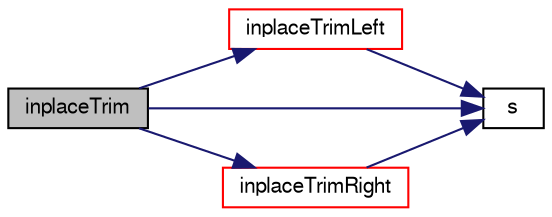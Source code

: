 digraph "inplaceTrim"
{
  bgcolor="transparent";
  edge [fontname="FreeSans",fontsize="10",labelfontname="FreeSans",labelfontsize="10"];
  node [fontname="FreeSans",fontsize="10",shape=record];
  rankdir="LR";
  Node1744 [label="inplaceTrim",height=0.2,width=0.4,color="black", fillcolor="grey75", style="filled", fontcolor="black"];
  Node1744 -> Node1745 [color="midnightblue",fontsize="10",style="solid",fontname="FreeSans"];
  Node1745 [label="inplaceTrimLeft",height=0.2,width=0.4,color="red",URL="$a21166.html#afa4a449abe8c1e46b109802919d0f1c5",tooltip="Trim leading whitespace inplace. "];
  Node1745 -> Node1747 [color="midnightblue",fontsize="10",style="solid",fontname="FreeSans"];
  Node1747 [label="s",height=0.2,width=0.4,color="black",URL="$a18905.html#abb9c4233033fad2ad0206cd4adad3b9f"];
  Node1744 -> Node1748 [color="midnightblue",fontsize="10",style="solid",fontname="FreeSans"];
  Node1748 [label="inplaceTrimRight",height=0.2,width=0.4,color="red",URL="$a21166.html#a234819fd3bc3b043a6647175bf52e712",tooltip="Trim trailing whitespace inplace. "];
  Node1748 -> Node1747 [color="midnightblue",fontsize="10",style="solid",fontname="FreeSans"];
  Node1744 -> Node1747 [color="midnightblue",fontsize="10",style="solid",fontname="FreeSans"];
}
